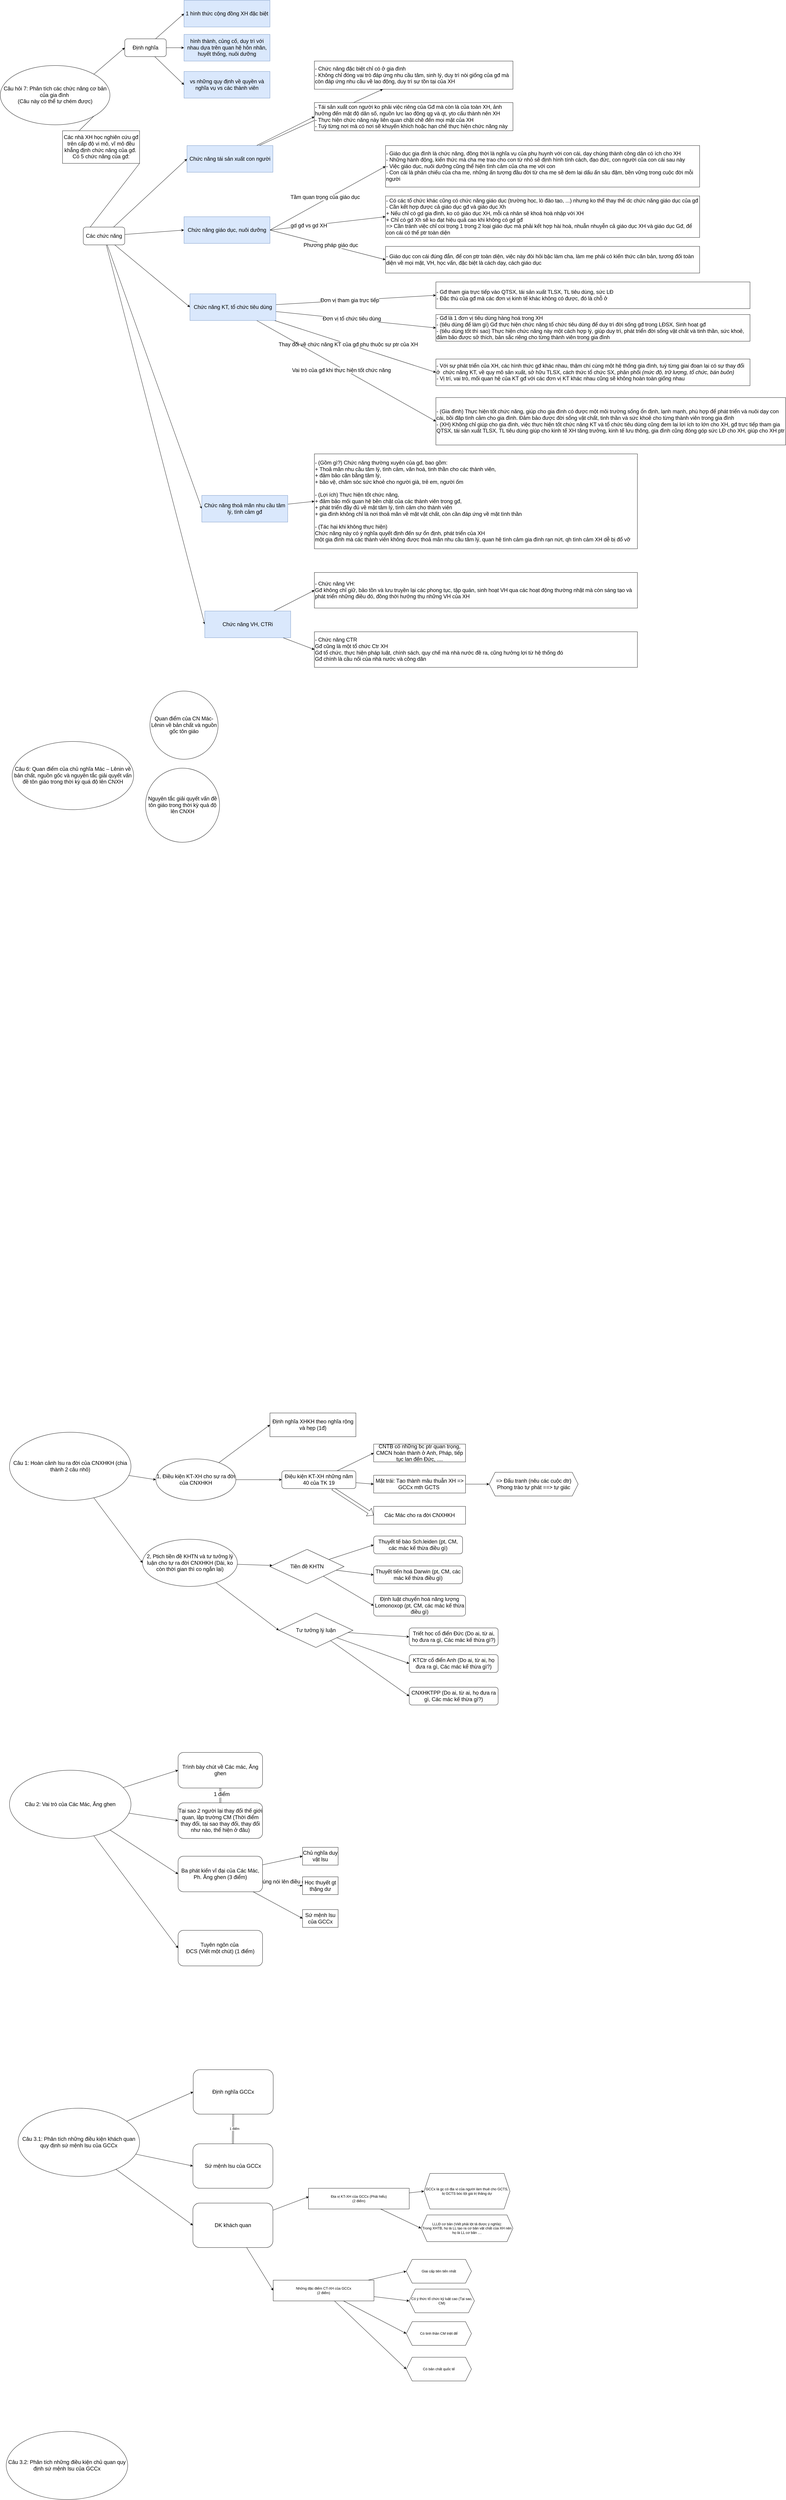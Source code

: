 <mxfile version="26.0.2">
  <diagram name="Trang-1" id="LgbN63p3P70RVY04O_IV">
    <mxGraphModel dx="1295" dy="694" grid="1" gridSize="10" guides="1" tooltips="1" connect="1" arrows="1" fold="1" page="1" pageScale="1" pageWidth="827" pageHeight="1169" math="0" shadow="0">
      <root>
        <mxCell id="0" />
        <mxCell id="1" parent="0" />
        <mxCell id="TTsagFuzITH8P4V_9XAO-5" style="rounded=0;orthogonalLoop=1;jettySize=auto;html=1;exitX=1;exitY=0;exitDx=0;exitDy=0;entryX=0;entryY=0.5;entryDx=0;entryDy=0;fontSize=18;" parent="1" source="TTsagFuzITH8P4V_9XAO-1" target="TTsagFuzITH8P4V_9XAO-2" edge="1">
          <mxGeometry relative="1" as="geometry" />
        </mxCell>
        <mxCell id="TTsagFuzITH8P4V_9XAO-6" style="rounded=0;orthogonalLoop=1;jettySize=auto;html=1;exitX=1;exitY=1;exitDx=0;exitDy=0;entryX=0;entryY=0.5;entryDx=0;entryDy=0;fontSize=18;" parent="1" source="TTsagFuzITH8P4V_9XAO-16" target="TTsagFuzITH8P4V_9XAO-3" edge="1">
          <mxGeometry relative="1" as="geometry" />
        </mxCell>
        <mxCell id="TTsagFuzITH8P4V_9XAO-1" value="&lt;div&gt;&lt;span&gt;Câu hỏi 7: Phân tích các chức năng cơ bản của gia đình&amp;nbsp;&lt;/span&gt;&lt;/div&gt;&lt;div&gt;&lt;span&gt;(Câu này có thể tự chém được)&lt;/span&gt;&lt;/div&gt;" style="ellipse;whiteSpace=wrap;html=1;fontSize=18;" parent="1" vertex="1">
          <mxGeometry x="20" y="290" width="370" height="200" as="geometry" />
        </mxCell>
        <mxCell id="TTsagFuzITH8P4V_9XAO-9" style="edgeStyle=none;rounded=0;orthogonalLoop=1;jettySize=auto;html=1;entryX=0;entryY=0.5;entryDx=0;entryDy=0;fontSize=18;" parent="1" source="TTsagFuzITH8P4V_9XAO-2" target="TTsagFuzITH8P4V_9XAO-4" edge="1">
          <mxGeometry relative="1" as="geometry" />
        </mxCell>
        <mxCell id="TTsagFuzITH8P4V_9XAO-10" style="edgeStyle=none;rounded=0;orthogonalLoop=1;jettySize=auto;html=1;entryX=0;entryY=0.5;entryDx=0;entryDy=0;fontSize=18;" parent="1" source="TTsagFuzITH8P4V_9XAO-2" target="TTsagFuzITH8P4V_9XAO-7" edge="1">
          <mxGeometry relative="1" as="geometry" />
        </mxCell>
        <mxCell id="TTsagFuzITH8P4V_9XAO-11" style="edgeStyle=none;rounded=0;orthogonalLoop=1;jettySize=auto;html=1;entryX=0;entryY=0.5;entryDx=0;entryDy=0;fontSize=18;" parent="1" source="TTsagFuzITH8P4V_9XAO-2" target="TTsagFuzITH8P4V_9XAO-8" edge="1">
          <mxGeometry relative="1" as="geometry" />
        </mxCell>
        <mxCell id="TTsagFuzITH8P4V_9XAO-2" value="&lt;font&gt;Định nghĩa&lt;/font&gt;" style="rounded=1;whiteSpace=wrap;html=1;fontSize=18;" parent="1" vertex="1">
          <mxGeometry x="440" y="200" width="140" height="60" as="geometry" />
        </mxCell>
        <mxCell id="TTsagFuzITH8P4V_9XAO-24" style="edgeStyle=none;rounded=0;orthogonalLoop=1;jettySize=auto;html=1;entryX=0;entryY=0.5;entryDx=0;entryDy=0;fontSize=18;" parent="1" source="TTsagFuzITH8P4V_9XAO-3" target="TTsagFuzITH8P4V_9XAO-18" edge="1">
          <mxGeometry relative="1" as="geometry" />
        </mxCell>
        <mxCell id="TTsagFuzITH8P4V_9XAO-25" style="edgeStyle=none;rounded=0;orthogonalLoop=1;jettySize=auto;html=1;entryX=0;entryY=0.5;entryDx=0;entryDy=0;fontSize=18;" parent="1" source="TTsagFuzITH8P4V_9XAO-3" target="TTsagFuzITH8P4V_9XAO-19" edge="1">
          <mxGeometry relative="1" as="geometry" />
        </mxCell>
        <mxCell id="TTsagFuzITH8P4V_9XAO-26" style="edgeStyle=none;rounded=0;orthogonalLoop=1;jettySize=auto;html=1;entryX=0;entryY=0.5;entryDx=0;entryDy=0;fontSize=18;" parent="1" source="TTsagFuzITH8P4V_9XAO-3" target="TTsagFuzITH8P4V_9XAO-21" edge="1">
          <mxGeometry relative="1" as="geometry" />
        </mxCell>
        <mxCell id="TTsagFuzITH8P4V_9XAO-27" style="edgeStyle=none;rounded=0;orthogonalLoop=1;jettySize=auto;html=1;entryX=0;entryY=0.5;entryDx=0;entryDy=0;fontSize=18;" parent="1" source="TTsagFuzITH8P4V_9XAO-3" target="TTsagFuzITH8P4V_9XAO-22" edge="1">
          <mxGeometry relative="1" as="geometry" />
        </mxCell>
        <mxCell id="TTsagFuzITH8P4V_9XAO-28" style="edgeStyle=none;rounded=0;orthogonalLoop=1;jettySize=auto;html=1;entryX=0;entryY=0.5;entryDx=0;entryDy=0;fontSize=18;" parent="1" source="TTsagFuzITH8P4V_9XAO-3" target="TTsagFuzITH8P4V_9XAO-20" edge="1">
          <mxGeometry relative="1" as="geometry" />
        </mxCell>
        <mxCell id="TTsagFuzITH8P4V_9XAO-3" value="&lt;font&gt;Các chức năng&lt;/font&gt;" style="rounded=1;whiteSpace=wrap;html=1;fontSize=18;" parent="1" vertex="1">
          <mxGeometry x="300" y="835" width="140" height="60" as="geometry" />
        </mxCell>
        <mxCell id="TTsagFuzITH8P4V_9XAO-4" value="&lt;font&gt;1 hình thức cộng đồng XH đặc biệt&lt;/font&gt;" style="text;html=1;align=center;verticalAlign=middle;whiteSpace=wrap;rounded=0;fillColor=#dae8fc;strokeColor=#6c8ebf;fontSize=18;" parent="1" vertex="1">
          <mxGeometry x="640" y="70" width="290" height="90" as="geometry" />
        </mxCell>
        <mxCell id="TTsagFuzITH8P4V_9XAO-7" value="&lt;font&gt;hình thành, củng cố, duy trì với nhau dựa trên quan hệ hôn nhân, huyết thống, nuôi dưỡng&lt;/font&gt;" style="text;html=1;align=center;verticalAlign=middle;whiteSpace=wrap;rounded=0;fillColor=#dae8fc;strokeColor=#6c8ebf;fontSize=18;" parent="1" vertex="1">
          <mxGeometry x="640" y="185" width="290" height="90" as="geometry" />
        </mxCell>
        <mxCell id="TTsagFuzITH8P4V_9XAO-8" value="vs những quy định về quyền và nghĩa vụ vs các thành viên" style="text;html=1;align=center;verticalAlign=middle;whiteSpace=wrap;rounded=0;fillColor=#dae8fc;strokeColor=#6c8ebf;fontSize=18;" parent="1" vertex="1">
          <mxGeometry x="640" y="310" width="290" height="90" as="geometry" />
        </mxCell>
        <mxCell id="TTsagFuzITH8P4V_9XAO-17" value="" style="rounded=0;orthogonalLoop=1;jettySize=auto;html=1;exitX=1;exitY=1;exitDx=0;exitDy=0;entryX=0;entryY=0.5;entryDx=0;entryDy=0;fontSize=18;" parent="1" source="TTsagFuzITH8P4V_9XAO-1" target="TTsagFuzITH8P4V_9XAO-16" edge="1">
          <mxGeometry relative="1" as="geometry">
            <mxPoint x="336" y="461" as="sourcePoint" />
            <mxPoint x="440" y="690" as="targetPoint" />
          </mxGeometry>
        </mxCell>
        <mxCell id="TTsagFuzITH8P4V_9XAO-16" value="&lt;font&gt;Các nhà XH học nghiên cứu gđ trên cấp độ vi mô, vĩ mô đều khẳng định chức năng của gđ.&amp;nbsp; Có 5 chức năng của gđ:&lt;/font&gt;" style="rounded=0;align=center;verticalAlign=middle;whiteSpace=wrap;html=1;fontSize=18;" parent="1" vertex="1">
          <mxGeometry x="230" y="510" width="260" height="110" as="geometry" />
        </mxCell>
        <mxCell id="TTsagFuzITH8P4V_9XAO-36" value="" style="edgeStyle=none;rounded=0;orthogonalLoop=1;jettySize=auto;html=1;fontSize=18;" parent="1" source="TTsagFuzITH8P4V_9XAO-18" target="TTsagFuzITH8P4V_9XAO-35" edge="1">
          <mxGeometry relative="1" as="geometry" />
        </mxCell>
        <mxCell id="TTsagFuzITH8P4V_9XAO-40" style="edgeStyle=none;rounded=0;orthogonalLoop=1;jettySize=auto;html=1;entryX=0;entryY=0.5;entryDx=0;entryDy=0;fontSize=18;" parent="1" source="TTsagFuzITH8P4V_9XAO-18" target="TTsagFuzITH8P4V_9XAO-39" edge="1">
          <mxGeometry relative="1" as="geometry" />
        </mxCell>
        <mxCell id="TTsagFuzITH8P4V_9XAO-18" value="Chức năng tái sản xuất con người" style="text;html=1;align=center;verticalAlign=middle;whiteSpace=wrap;rounded=0;fillColor=#dae8fc;strokeColor=#6c8ebf;fontSize=18;" parent="1" vertex="1">
          <mxGeometry x="650" y="560" width="290" height="90" as="geometry" />
        </mxCell>
        <mxCell id="TTsagFuzITH8P4V_9XAO-43" style="edgeStyle=none;rounded=0;orthogonalLoop=1;jettySize=auto;html=1;exitX=1;exitY=0.5;exitDx=0;exitDy=0;entryX=0;entryY=0.5;entryDx=0;entryDy=0;fontSize=18;" parent="1" source="TTsagFuzITH8P4V_9XAO-19" target="TTsagFuzITH8P4V_9XAO-41" edge="1">
          <mxGeometry relative="1" as="geometry" />
        </mxCell>
        <mxCell id="TTsagFuzITH8P4V_9XAO-44" value="Tầm quan trọng của giáo dục" style="edgeLabel;html=1;align=center;verticalAlign=middle;resizable=0;points=[];fontSize=18;" parent="TTsagFuzITH8P4V_9XAO-43" vertex="1" connectable="0">
          <mxGeometry x="-0.029" y="8" relative="1" as="geometry">
            <mxPoint as="offset" />
          </mxGeometry>
        </mxCell>
        <mxCell id="TTsagFuzITH8P4V_9XAO-45" style="edgeStyle=none;rounded=0;orthogonalLoop=1;jettySize=auto;html=1;entryX=0;entryY=0.5;entryDx=0;entryDy=0;fontSize=18;exitX=1;exitY=0.5;exitDx=0;exitDy=0;" parent="1" source="TTsagFuzITH8P4V_9XAO-19" target="TTsagFuzITH8P4V_9XAO-42" edge="1">
          <mxGeometry relative="1" as="geometry" />
        </mxCell>
        <mxCell id="TTsagFuzITH8P4V_9XAO-46" value="gd gđ vs gd XH" style="edgeLabel;html=1;align=center;verticalAlign=middle;resizable=0;points=[];fontSize=18;" parent="TTsagFuzITH8P4V_9XAO-45" vertex="1" connectable="0">
          <mxGeometry x="-0.333" relative="1" as="geometry">
            <mxPoint x="1" as="offset" />
          </mxGeometry>
        </mxCell>
        <mxCell id="TTsagFuzITH8P4V_9XAO-48" style="edgeStyle=none;rounded=0;orthogonalLoop=1;jettySize=auto;html=1;entryX=0;entryY=0.5;entryDx=0;entryDy=0;exitX=1;exitY=0.5;exitDx=0;exitDy=0;fontSize=18;" parent="1" source="TTsagFuzITH8P4V_9XAO-19" target="TTsagFuzITH8P4V_9XAO-47" edge="1">
          <mxGeometry relative="1" as="geometry" />
        </mxCell>
        <mxCell id="TTsagFuzITH8P4V_9XAO-49" value="&lt;font&gt;Phương pháp giáo dục&lt;/font&gt;" style="edgeLabel;html=1;align=center;verticalAlign=middle;resizable=0;points=[];fontSize=18;" parent="TTsagFuzITH8P4V_9XAO-48" vertex="1" connectable="0">
          <mxGeometry x="0.049" y="2" relative="1" as="geometry">
            <mxPoint as="offset" />
          </mxGeometry>
        </mxCell>
        <mxCell id="TTsagFuzITH8P4V_9XAO-19" value="Chức năng giáo dục, nuôi dưỡng" style="text;html=1;align=center;verticalAlign=middle;whiteSpace=wrap;rounded=0;fillColor=#dae8fc;strokeColor=#6c8ebf;fontSize=18;" parent="1" vertex="1">
          <mxGeometry x="640" y="800" width="290" height="90" as="geometry" />
        </mxCell>
        <mxCell id="PiGG_oShRd3_gKlLi4_5-19" style="edgeStyle=none;rounded=0;orthogonalLoop=1;jettySize=auto;html=1;entryX=0;entryY=0.5;entryDx=0;entryDy=0;fontSize=18;" parent="1" source="TTsagFuzITH8P4V_9XAO-20" target="PiGG_oShRd3_gKlLi4_5-17" edge="1">
          <mxGeometry relative="1" as="geometry" />
        </mxCell>
        <mxCell id="PiGG_oShRd3_gKlLi4_5-20" style="edgeStyle=none;rounded=0;orthogonalLoop=1;jettySize=auto;html=1;entryX=0;entryY=0.5;entryDx=0;entryDy=0;fontSize=18;" parent="1" source="TTsagFuzITH8P4V_9XAO-20" target="PiGG_oShRd3_gKlLi4_5-18" edge="1">
          <mxGeometry relative="1" as="geometry" />
        </mxCell>
        <mxCell id="TTsagFuzITH8P4V_9XAO-20" value="Chức năng VH, CTRi" style="text;html=1;align=center;verticalAlign=middle;whiteSpace=wrap;rounded=0;fillColor=#dae8fc;strokeColor=#6c8ebf;fontSize=18;" parent="1" vertex="1">
          <mxGeometry x="710" y="2130" width="290" height="90" as="geometry" />
        </mxCell>
        <mxCell id="PiGG_oShRd3_gKlLi4_5-4" style="edgeStyle=none;rounded=0;orthogonalLoop=1;jettySize=auto;html=1;entryX=0;entryY=0.5;entryDx=0;entryDy=0;fontSize=18;" parent="1" source="TTsagFuzITH8P4V_9XAO-21" target="PiGG_oShRd3_gKlLi4_5-1" edge="1">
          <mxGeometry relative="1" as="geometry" />
        </mxCell>
        <mxCell id="PiGG_oShRd3_gKlLi4_5-5" value="Đơn vị tham gia trực tiếp" style="edgeLabel;html=1;align=center;verticalAlign=middle;resizable=0;points=[];fontSize=18;" parent="PiGG_oShRd3_gKlLi4_5-4" vertex="1" connectable="0">
          <mxGeometry x="-0.079" relative="1" as="geometry">
            <mxPoint as="offset" />
          </mxGeometry>
        </mxCell>
        <mxCell id="PiGG_oShRd3_gKlLi4_5-6" style="edgeStyle=none;rounded=0;orthogonalLoop=1;jettySize=auto;html=1;entryX=0;entryY=0.5;entryDx=0;entryDy=0;fontSize=18;" parent="1" source="TTsagFuzITH8P4V_9XAO-21" target="PiGG_oShRd3_gKlLi4_5-2" edge="1">
          <mxGeometry relative="1" as="geometry" />
        </mxCell>
        <mxCell id="PiGG_oShRd3_gKlLi4_5-7" value="Đơn vị tổ chức tiêu dùng" style="edgeLabel;html=1;align=center;verticalAlign=middle;resizable=0;points=[];fontSize=18;" parent="PiGG_oShRd3_gKlLi4_5-6" vertex="1" connectable="0">
          <mxGeometry x="-0.049" y="2" relative="1" as="geometry">
            <mxPoint x="-1" as="offset" />
          </mxGeometry>
        </mxCell>
        <mxCell id="PiGG_oShRd3_gKlLi4_5-9" style="edgeStyle=none;rounded=0;orthogonalLoop=1;jettySize=auto;html=1;entryX=0;entryY=0.5;entryDx=0;entryDy=0;fontSize=18;" parent="1" source="TTsagFuzITH8P4V_9XAO-21" target="PiGG_oShRd3_gKlLi4_5-8" edge="1">
          <mxGeometry relative="1" as="geometry" />
        </mxCell>
        <mxCell id="PiGG_oShRd3_gKlLi4_5-10" value="Thay đổi về chức năng KT của gđ phụ thuộc sự ptr của XH" style="edgeLabel;html=1;align=center;verticalAlign=middle;resizable=0;points=[];fontSize=18;" parent="PiGG_oShRd3_gKlLi4_5-9" vertex="1" connectable="0">
          <mxGeometry x="-0.087" y="-1" relative="1" as="geometry">
            <mxPoint as="offset" />
          </mxGeometry>
        </mxCell>
        <mxCell id="PiGG_oShRd3_gKlLi4_5-12" style="edgeStyle=none;rounded=0;orthogonalLoop=1;jettySize=auto;html=1;entryX=0;entryY=0.5;entryDx=0;entryDy=0;fontSize=18;" parent="1" source="TTsagFuzITH8P4V_9XAO-21" target="PiGG_oShRd3_gKlLi4_5-11" edge="1">
          <mxGeometry relative="1" as="geometry" />
        </mxCell>
        <mxCell id="PiGG_oShRd3_gKlLi4_5-13" value="Vai trò của gđ khi thực hiện tốt chức năng" style="edgeLabel;html=1;align=center;verticalAlign=middle;resizable=0;points=[];fontSize=18;" parent="PiGG_oShRd3_gKlLi4_5-12" vertex="1" connectable="0">
          <mxGeometry x="-0.049" y="-7" relative="1" as="geometry">
            <mxPoint x="1" as="offset" />
          </mxGeometry>
        </mxCell>
        <mxCell id="TTsagFuzITH8P4V_9XAO-21" value="Chức năng KT, tổ chức tiêu dùng" style="text;html=1;align=center;verticalAlign=middle;whiteSpace=wrap;rounded=0;fillColor=#dae8fc;strokeColor=#6c8ebf;fontSize=18;" parent="1" vertex="1">
          <mxGeometry x="660" y="1060" width="290" height="90" as="geometry" />
        </mxCell>
        <mxCell id="PiGG_oShRd3_gKlLi4_5-15" style="edgeStyle=none;rounded=0;orthogonalLoop=1;jettySize=auto;html=1;entryX=0;entryY=0.5;entryDx=0;entryDy=0;fontSize=18;" parent="1" source="TTsagFuzITH8P4V_9XAO-22" target="PiGG_oShRd3_gKlLi4_5-14" edge="1">
          <mxGeometry relative="1" as="geometry" />
        </mxCell>
        <mxCell id="TTsagFuzITH8P4V_9XAO-22" value="Chức năng thoả mãn nhu cầu tâm lý, tình cảm gđ" style="text;html=1;align=center;verticalAlign=middle;whiteSpace=wrap;rounded=0;fillColor=#dae8fc;strokeColor=#6c8ebf;fontSize=18;" parent="1" vertex="1">
          <mxGeometry x="700" y="1740" width="290" height="90" as="geometry" />
        </mxCell>
        <mxCell id="TTsagFuzITH8P4V_9XAO-35" value="- Chức năng đặc biệt chỉ có ở gia đình&lt;div&gt;- Không chỉ đóng vai trò đáp ứng nhu cầu tâm, sinh lý, duy trì nòi giống của gđ mà còn đáp ứng nhu cầu về lao động, duy trì sự tồn tại của XH&lt;/div&gt;" style="whiteSpace=wrap;html=1;fontSize=18;rounded=0;align=left;" parent="1" vertex="1">
          <mxGeometry x="1080" y="275" width="670" height="95" as="geometry" />
        </mxCell>
        <mxCell id="TTsagFuzITH8P4V_9XAO-39" value="- Tái sản xuất con người ko phải việc riêng của Gđ mà còn là của toàn XH, ảnh hưởng đến mật độ dân số, nguồn lực lao động qg và qt, yto cấu thành nên XH&lt;div&gt;- Thực hiện chức năng này liên quan chặt chẽ đến mọi mặt của XH&lt;/div&gt;&lt;div&gt;- Tuỳ từng nơi mà có nơi sẽ khuyến khích hoặc hạn chế thực hiện chức năng này&lt;/div&gt;" style="whiteSpace=wrap;html=1;fontSize=18;rounded=0;align=left;" parent="1" vertex="1">
          <mxGeometry x="1080" y="415" width="670" height="95" as="geometry" />
        </mxCell>
        <mxCell id="TTsagFuzITH8P4V_9XAO-41" value="- Giáo dục gia đình là chức năng, đồng thời là nghĩa vụ của phụ huynh với con cái, dạy chúng thành công dân có ích cho XH&lt;div&gt;- Những hành động, kiến thức mà cha mẹ trao cho con từ nhỏ sẽ định hình tính cách, đạo đức, con người của con cái sau này&lt;/div&gt;&lt;div&gt;- Việc giáo dục, nuôi dưỡng cũng thể hiện tình cảm của cha mẹ với con&amp;nbsp;&lt;/div&gt;&lt;div&gt;- Con cái là phản chiếu của cha mẹ, những ấn tượng đầu đời từ cha mẹ sẽ đem lại dấu ấn sâu đậm, bền vững trong cuộc đời mỗi người&lt;/div&gt;" style="whiteSpace=wrap;html=1;fontSize=18;rounded=0;align=left;" parent="1" vertex="1">
          <mxGeometry x="1320" y="560" width="1060" height="140" as="geometry" />
        </mxCell>
        <mxCell id="TTsagFuzITH8P4V_9XAO-42" value="- Có các tổ chức khác cũng có chức năng giáo dục (trường học, lò đào tạo, ...) nhưng ko thể thay thế dc chức năng giáo dục của gđ&lt;div&gt;- Cần kết hợp được cả giáo dục gđ và giáo dục Xh&lt;/div&gt;&lt;div&gt;+ Nếu chỉ có gd gia đình, ko có giáo dục XH, mỗi cá nhân sẽ khoá hoà nhập với XH&lt;/div&gt;&lt;div&gt;+ Chỉ có gd Xh sẽ ko đạt hiệu quả cao khi không có gd gđ&amp;nbsp;&lt;/div&gt;&lt;div&gt;=&amp;gt; Cần tránh việc chỉ coi trọng 1 trong 2 loại giáo dục mà phải kết hợp hài hoà, nhuẫn nhuyễn cả giáo dục XH và giáo dục Gđ, để con cái có thể ptr toàn diện&lt;/div&gt;" style="whiteSpace=wrap;html=1;fontSize=18;rounded=0;align=left;" parent="1" vertex="1">
          <mxGeometry x="1320" y="730" width="1060" height="140" as="geometry" />
        </mxCell>
        <mxCell id="TTsagFuzITH8P4V_9XAO-47" value="- Giáo dục con cái đúng đắn, để con ptr toàn diện, việc này đòi hỏi bậc làm cha, làm mẹ phải có kiến thức căn bản, tương đối toàn diện về mọi mặt, VH, học vấn, đặc biệt là cách dạy, cách giáo dục" style="whiteSpace=wrap;html=1;fontSize=18;rounded=0;align=left;" parent="1" vertex="1">
          <mxGeometry x="1320" y="900" width="1060" height="90" as="geometry" />
        </mxCell>
        <mxCell id="PiGG_oShRd3_gKlLi4_5-1" value="- Gđ tham gia trực tiếp vào QTSX, tái sản xuất TLSX, TL tiêu dùng, sức LĐ&lt;div&gt;- Đặc thù của gđ mà các đơn vị kinh tế khác không có được, đó là chỗ ở&lt;/div&gt;" style="whiteSpace=wrap;html=1;fontSize=18;rounded=0;align=left;" parent="1" vertex="1">
          <mxGeometry x="1490" y="1020" width="1060" height="90" as="geometry" />
        </mxCell>
        <mxCell id="PiGG_oShRd3_gKlLi4_5-2" value="- Gđ là 1 đơn vị tiêu dùng hàng hoá trong XH&lt;div&gt;- (tiêu dùng để làm gì) Gđ thực hiện chức năng tổ chức tiêu dùng để duy trì đời sống gđ trong LĐSX, Sinh hoạt gđ&lt;/div&gt;&lt;div&gt;- (tiêu dùng tốt thì sao) Thực hiện chức năng này một cách hợp lý, giúp duy trì, phát triển đời sống vật chất và tinh thần, sức khoẻ, đảm bảo được sở thích, bản sắc riêng cho từng thành viên trong gia đình&lt;/div&gt;" style="whiteSpace=wrap;html=1;fontSize=18;rounded=0;align=left;" parent="1" vertex="1">
          <mxGeometry x="1490" y="1130" width="1060" height="90" as="geometry" />
        </mxCell>
        <mxCell id="PiGG_oShRd3_gKlLi4_5-8" value="- Với sự phát triển của XH, các hình thức gđ khác nhau, thậm chí cùng một hệ thống gia đình, tuỳ từng giai đoạn lại có sự thay đổi ở&amp;nbsp; chức năng KT, về quy mô sản xuất, sở hữu TLSX, cách thức tổ chức SX, phân phối &lt;i&gt;(mức độ, trữ lượng, tổ chức, bán buôn)&lt;/i&gt;&lt;div&gt;&lt;i&gt;-&lt;/i&gt;&amp;nbsp;Vị trí, vai trò, mối quan hệ của KT gđ với các đơn vị KT khác nhau cũng sẽ không hoàn toàn giống nhau&lt;/div&gt;" style="whiteSpace=wrap;html=1;fontSize=18;rounded=0;align=left;" parent="1" vertex="1">
          <mxGeometry x="1490" y="1280" width="1060" height="90" as="geometry" />
        </mxCell>
        <mxCell id="PiGG_oShRd3_gKlLi4_5-11" value="- (Gia đình) Thực hiện tốt chức năng, giúp cho gia đình có được một môi trường sống ổn định, lạnh mạnh, phù hợp để phát triển và nuôi dạy con cái, bồi đăp tình cảm cho gia đình. Đảm bảo được đời sống vật chất, tinh thần và sức khoẻ cho từng thành viên trong gia đình&lt;div&gt;- (XH) Không chỉ giúp cho gia đình, việc thực hiện tốt chức năng KT và tổ chức tiêu dùng cũng đem lại lợi ích to lớn cho XH, gđ trực tiếp tham gia QTSX, tái sản xuất TLSX, TL tiêu dùng giúp cho kinh tế XH tăng trưởng, kinh tế lưu thông, gia đình cũng đóng góp sức LĐ cho XH, giúp cho XH ptr&lt;/div&gt;" style="whiteSpace=wrap;html=1;fontSize=18;rounded=0;align=left;" parent="1" vertex="1">
          <mxGeometry x="1490" y="1410" width="1180" height="160" as="geometry" />
        </mxCell>
        <mxCell id="PiGG_oShRd3_gKlLi4_5-14" value="- (Gồm gì?) Chức năng thường xuyên của gđ, bao gồm:&amp;nbsp;&lt;div&gt;+ Thoả mãn nhu cầu tâm lý, tình cảm, văn hoá, tinh thần cho các thành viên,&lt;/div&gt;&lt;div&gt;+ đảm bảo cân bằng tâm lý,&lt;/div&gt;&lt;div&gt;+ bảo vệ, chăm sóc sức khoẻ cho người già, trẻ em, người ốm&lt;/div&gt;&lt;div&gt;&lt;br&gt;&lt;/div&gt;&lt;div&gt;- (Lợi ích) Thực hiện tốt chức năng,&amp;nbsp;&lt;/div&gt;&lt;div&gt;+ đảm bảo mối quan hệ bền chặt của các thành viên trong gđ,&lt;/div&gt;&lt;div&gt;+ phát triển đầy đủ về mặt tâm lý, tình cảm cho thành viên&lt;/div&gt;&lt;div&gt;+ gia đình không chỉ là nơi thoả mãn về mặt vật chất, còn cần đáp ứng về mặt tình thần&lt;/div&gt;&lt;div&gt;&lt;br&gt;&lt;/div&gt;&lt;div&gt;&lt;span style=&quot;background-color: transparent; color: light-dark(rgb(0, 0, 0), rgb(255, 255, 255));&quot;&gt;- (Tác hại khi không thực hiện)&amp;nbsp;&lt;/span&gt;&lt;/div&gt;&lt;div&gt;Chức năng này có ý nghĩa quyết định đến sự ổn định, phát triển của XH&lt;/div&gt;&lt;div&gt;một gia đình mà các thành viên không được thoả mãn nhu cầu tâm lý, quan hệ tình cảm gia đình rạn nứt, qh tình cảm XH dễ bị đổ vỡ&lt;/div&gt;" style="whiteSpace=wrap;html=1;fontSize=18;rounded=0;align=left;" parent="1" vertex="1">
          <mxGeometry x="1080" y="1600" width="1090" height="320" as="geometry" />
        </mxCell>
        <mxCell id="PiGG_oShRd3_gKlLi4_5-16" style="edgeStyle=none;rounded=0;orthogonalLoop=1;jettySize=auto;html=1;exitX=1;exitY=0.5;exitDx=0;exitDy=0;fontSize=18;" parent="1" source="PiGG_oShRd3_gKlLi4_5-14" target="PiGG_oShRd3_gKlLi4_5-14" edge="1">
          <mxGeometry relative="1" as="geometry" />
        </mxCell>
        <mxCell id="PiGG_oShRd3_gKlLi4_5-17" value="- Chức năng VH:&lt;div&gt;Gđ không chỉ giữ, bảo tồn và lưu truyền lại các phong tục, tập quán, sinh hoạt VH qua các hoạt động thường nhật mà còn sáng tạo và phát triển những điều đó, đồng thời hưởng thụ những VH của XH&lt;/div&gt;" style="whiteSpace=wrap;html=1;fontSize=18;rounded=0;align=left;" parent="1" vertex="1">
          <mxGeometry x="1080" y="2000" width="1090" height="120" as="geometry" />
        </mxCell>
        <mxCell id="PiGG_oShRd3_gKlLi4_5-18" value="- Chức năng CTR&lt;div&gt;Gđ cũng là một tổ chức Ctr XH&lt;br&gt;&lt;div&gt;Gđ tổ chức, thực hiện pháp luật, chính sách, quy chế mà nhà nước đề ra, cũng hưởng lợi từ hệ thống đó&lt;/div&gt;&lt;/div&gt;&lt;div&gt;Gđ chính là cầu nối của nhà nước và công dân&lt;/div&gt;" style="whiteSpace=wrap;html=1;fontSize=18;rounded=0;align=left;" parent="1" vertex="1">
          <mxGeometry x="1080" y="2200" width="1090" height="120" as="geometry" />
        </mxCell>
        <mxCell id="tdltFZh3Xh9CXgMiuRDY-1" value="&lt;span class=&quot;fontstyle0&quot;&gt;Câu 6: Quan điểm của chủ nghĩa Mác – Lênin về bản chất, nguồn gốc và nguyên tắc giải quyết vấn đề tôn giáo trong thời kỳ quá độ lên CNXH&lt;/span&gt;" style="ellipse;whiteSpace=wrap;html=1;fontSize=18;" vertex="1" parent="1">
          <mxGeometry x="60" y="2570" width="410" height="230" as="geometry" />
        </mxCell>
        <mxCell id="tdltFZh3Xh9CXgMiuRDY-2" value="Quan điểm của CN Mác-Lênin về bản chất và nguồn gốc tôn giáo" style="ellipse;whiteSpace=wrap;html=1;aspect=fixed;fontSize=18;" vertex="1" parent="1">
          <mxGeometry x="525" y="2400" width="230" height="230" as="geometry" />
        </mxCell>
        <mxCell id="tdltFZh3Xh9CXgMiuRDY-3" value="&lt;span class=&quot;fontstyle0&quot;&gt;Nguyên tắc giải quyết vấn đề tôn giáo trong thời kỳ quá độ lên CNXH&lt;/span&gt;" style="ellipse;whiteSpace=wrap;html=1;aspect=fixed;fontSize=18;" vertex="1" parent="1">
          <mxGeometry x="510" y="2660" width="250" height="250" as="geometry" />
        </mxCell>
        <mxCell id="tdltFZh3Xh9CXgMiuRDY-21" style="edgeStyle=none;rounded=0;orthogonalLoop=1;jettySize=auto;html=1;entryX=0;entryY=0.5;entryDx=0;entryDy=0;fontSize=18;" edge="1" parent="1" source="tdltFZh3Xh9CXgMiuRDY-4" target="tdltFZh3Xh9CXgMiuRDY-20">
          <mxGeometry relative="1" as="geometry" />
        </mxCell>
        <mxCell id="tdltFZh3Xh9CXgMiuRDY-22" style="edgeStyle=none;rounded=0;orthogonalLoop=1;jettySize=auto;html=1;entryX=0;entryY=0.5;entryDx=0;entryDy=0;fontSize=18;" edge="1" parent="1" source="tdltFZh3Xh9CXgMiuRDY-4" target="tdltFZh3Xh9CXgMiuRDY-5">
          <mxGeometry relative="1" as="geometry" />
        </mxCell>
        <mxCell id="tdltFZh3Xh9CXgMiuRDY-4" value="&lt;span class=&quot;fontstyle0&quot;&gt;Câu 1: Hoàn cảnh lsu ra đời của CNXHKH (chia thành 2 câu nhỏ)&lt;/span&gt;" style="ellipse;whiteSpace=wrap;html=1;fontSize=18;" vertex="1" parent="1">
          <mxGeometry x="51" y="4900" width="410" height="230" as="geometry" />
        </mxCell>
        <mxCell id="tdltFZh3Xh9CXgMiuRDY-11" style="edgeStyle=none;rounded=0;orthogonalLoop=1;jettySize=auto;html=1;entryX=0;entryY=0.5;entryDx=0;entryDy=0;fontSize=18;" edge="1" parent="1" source="tdltFZh3Xh9CXgMiuRDY-5" target="tdltFZh3Xh9CXgMiuRDY-10">
          <mxGeometry relative="1" as="geometry" />
        </mxCell>
        <mxCell id="tdltFZh3Xh9CXgMiuRDY-29" style="edgeStyle=none;rounded=0;orthogonalLoop=1;jettySize=auto;html=1;entryX=0;entryY=0.5;entryDx=0;entryDy=0;fontSize=18;" edge="1" parent="1" source="tdltFZh3Xh9CXgMiuRDY-5" target="tdltFZh3Xh9CXgMiuRDY-6">
          <mxGeometry relative="1" as="geometry" />
        </mxCell>
        <mxCell id="tdltFZh3Xh9CXgMiuRDY-5" value="&lt;span&gt;1, Điều kiện KT-XH cho sự ra đời của CNXHKH&lt;/span&gt;" style="ellipse;whiteSpace=wrap;html=1;fontSize=18;" vertex="1" parent="1">
          <mxGeometry x="545" y="4990" width="270" height="140" as="geometry" />
        </mxCell>
        <mxCell id="tdltFZh3Xh9CXgMiuRDY-6" value="Định nghĩa XHKH theo nghĩa rộng và hẹp (1đ)" style="rounded=0;whiteSpace=wrap;html=1;fontSize=18;" vertex="1" parent="1">
          <mxGeometry x="930" y="4835" width="290" height="80" as="geometry" />
        </mxCell>
        <mxCell id="tdltFZh3Xh9CXgMiuRDY-14" style="edgeStyle=none;rounded=0;orthogonalLoop=1;jettySize=auto;html=1;entryX=0;entryY=0.5;entryDx=0;entryDy=0;fontSize=18;" edge="1" parent="1" source="tdltFZh3Xh9CXgMiuRDY-10" target="tdltFZh3Xh9CXgMiuRDY-12">
          <mxGeometry relative="1" as="geometry" />
        </mxCell>
        <mxCell id="tdltFZh3Xh9CXgMiuRDY-15" style="edgeStyle=none;rounded=0;orthogonalLoop=1;jettySize=auto;html=1;entryX=0;entryY=0.5;entryDx=0;entryDy=0;fontSize=18;" edge="1" parent="1" source="tdltFZh3Xh9CXgMiuRDY-10" target="tdltFZh3Xh9CXgMiuRDY-13">
          <mxGeometry relative="1" as="geometry" />
        </mxCell>
        <mxCell id="tdltFZh3Xh9CXgMiuRDY-19" style="edgeStyle=none;rounded=0;orthogonalLoop=1;jettySize=auto;html=1;entryX=0;entryY=0.5;entryDx=0;entryDy=0;shape=flexArrow;fontSize=18;" edge="1" parent="1" source="tdltFZh3Xh9CXgMiuRDY-10" target="tdltFZh3Xh9CXgMiuRDY-17">
          <mxGeometry relative="1" as="geometry" />
        </mxCell>
        <mxCell id="tdltFZh3Xh9CXgMiuRDY-10" value="Điệu kiện KT-XH những năm 40 của TK 19" style="rounded=1;whiteSpace=wrap;html=1;fontSize=18;" vertex="1" parent="1">
          <mxGeometry x="970" y="5030" width="250" height="60" as="geometry" />
        </mxCell>
        <mxCell id="tdltFZh3Xh9CXgMiuRDY-12" value="CNTB có những bc ptr quan trọng, CMCN hoàn thành ở Anh, Pháp, tiếp tục lan đến Đức, ...." style="rounded=0;whiteSpace=wrap;html=1;fontSize=18;" vertex="1" parent="1">
          <mxGeometry x="1280" y="4940" width="310" height="60" as="geometry" />
        </mxCell>
        <mxCell id="tdltFZh3Xh9CXgMiuRDY-18" style="edgeStyle=none;rounded=0;orthogonalLoop=1;jettySize=auto;html=1;entryX=0;entryY=0.5;entryDx=0;entryDy=0;fontSize=18;" edge="1" parent="1" source="tdltFZh3Xh9CXgMiuRDY-13" target="tdltFZh3Xh9CXgMiuRDY-16">
          <mxGeometry relative="1" as="geometry" />
        </mxCell>
        <mxCell id="tdltFZh3Xh9CXgMiuRDY-13" value="Mặt trái: Tạo thành mâu thuẫn XH =&amp;gt; GCCx mth GCTS&amp;nbsp;" style="rounded=0;whiteSpace=wrap;html=1;fontSize=18;" vertex="1" parent="1">
          <mxGeometry x="1280" y="5045" width="310" height="60" as="geometry" />
        </mxCell>
        <mxCell id="tdltFZh3Xh9CXgMiuRDY-16" value="=&amp;gt; Đấu tranh (nêu các cuộc dtr)&lt;div&gt;Phong trào tự phát ==&amp;gt; tự giác&lt;/div&gt;" style="shape=hexagon;perimeter=hexagonPerimeter2;whiteSpace=wrap;html=1;fixedSize=1;fontSize=18;" vertex="1" parent="1">
          <mxGeometry x="1670" y="5035" width="300" height="80" as="geometry" />
        </mxCell>
        <mxCell id="tdltFZh3Xh9CXgMiuRDY-17" value="Các Mác cho ra đời CNXHKH" style="rounded=0;whiteSpace=wrap;html=1;fontSize=18;" vertex="1" parent="1">
          <mxGeometry x="1280" y="5150" width="310" height="60" as="geometry" />
        </mxCell>
        <mxCell id="tdltFZh3Xh9CXgMiuRDY-34" value="" style="edgeStyle=none;rounded=0;orthogonalLoop=1;jettySize=auto;html=1;fontSize=18;" edge="1" parent="1" source="tdltFZh3Xh9CXgMiuRDY-20" target="tdltFZh3Xh9CXgMiuRDY-33">
          <mxGeometry relative="1" as="geometry" />
        </mxCell>
        <mxCell id="tdltFZh3Xh9CXgMiuRDY-39" style="edgeStyle=none;rounded=0;orthogonalLoop=1;jettySize=auto;html=1;entryX=0;entryY=0.5;entryDx=0;entryDy=0;fontSize=18;" edge="1" parent="1" source="tdltFZh3Xh9CXgMiuRDY-20" target="tdltFZh3Xh9CXgMiuRDY-38">
          <mxGeometry relative="1" as="geometry" />
        </mxCell>
        <mxCell id="tdltFZh3Xh9CXgMiuRDY-20" value="&lt;span&gt;2, Ptich tiền đề KHTN và tư tưởng lý luận cho tự ra đời CNXHKH (Dài, ko còn thời gian thì co ngắn lại)&lt;/span&gt;" style="ellipse;whiteSpace=wrap;html=1;fontSize=18;" vertex="1" parent="1">
          <mxGeometry x="500" y="5261" width="320" height="159" as="geometry" />
        </mxCell>
        <mxCell id="tdltFZh3Xh9CXgMiuRDY-23" value="Thuyết tế bào Sch.leiden (pt, CM, các mác kế thừa điều gì)" style="rounded=1;whiteSpace=wrap;html=1;fontSize=18;" vertex="1" parent="1">
          <mxGeometry x="1280" y="5250" width="300" height="60" as="geometry" />
        </mxCell>
        <mxCell id="tdltFZh3Xh9CXgMiuRDY-24" value="Thuyết tiến hoá Darwin (pt, CM, các mác kế thừa điều gì)" style="rounded=1;whiteSpace=wrap;html=1;fontSize=18;" vertex="1" parent="1">
          <mxGeometry x="1280" y="5351" width="300" height="60" as="geometry" />
        </mxCell>
        <mxCell id="tdltFZh3Xh9CXgMiuRDY-25" value="Định luật chuyển hoá năng lượng Lomonoxop (pt, CM, các mác kế thừa điều gì)" style="rounded=1;whiteSpace=wrap;html=1;fontSize=18;" vertex="1" parent="1">
          <mxGeometry x="1280" y="5450" width="310" height="70" as="geometry" />
        </mxCell>
        <mxCell id="tdltFZh3Xh9CXgMiuRDY-26" value="Triết học cổ điển Đức (Do ai, từ ai, họ đưa ra gì, Các mác kế thừa gì?)" style="rounded=1;whiteSpace=wrap;html=1;fontSize=18;" vertex="1" parent="1">
          <mxGeometry x="1400" y="5560" width="300" height="60" as="geometry" />
        </mxCell>
        <mxCell id="tdltFZh3Xh9CXgMiuRDY-27" value="KTCtr cổ điển Anh&amp;nbsp;(Do ai, từ ai, họ đưa ra gì, Các mác kế thừa gì?)" style="rounded=1;whiteSpace=wrap;html=1;fontSize=18;" vertex="1" parent="1">
          <mxGeometry x="1400" y="5650" width="300" height="60" as="geometry" />
        </mxCell>
        <mxCell id="tdltFZh3Xh9CXgMiuRDY-28" value="CNXHKTPP (Do ai, từ ai, họ đưa ra gì, Các mác kế thừa gì?)" style="rounded=1;whiteSpace=wrap;html=1;fontSize=18;" vertex="1" parent="1">
          <mxGeometry x="1400" y="5760" width="300" height="60" as="geometry" />
        </mxCell>
        <mxCell id="tdltFZh3Xh9CXgMiuRDY-35" style="edgeStyle=none;rounded=0;orthogonalLoop=1;jettySize=auto;html=1;entryX=0;entryY=0.5;entryDx=0;entryDy=0;fontSize=18;" edge="1" parent="1" source="tdltFZh3Xh9CXgMiuRDY-33" target="tdltFZh3Xh9CXgMiuRDY-23">
          <mxGeometry relative="1" as="geometry" />
        </mxCell>
        <mxCell id="tdltFZh3Xh9CXgMiuRDY-36" style="edgeStyle=none;rounded=0;orthogonalLoop=1;jettySize=auto;html=1;entryX=0;entryY=0.5;entryDx=0;entryDy=0;fontSize=18;" edge="1" parent="1" source="tdltFZh3Xh9CXgMiuRDY-33" target="tdltFZh3Xh9CXgMiuRDY-24">
          <mxGeometry relative="1" as="geometry" />
        </mxCell>
        <mxCell id="tdltFZh3Xh9CXgMiuRDY-37" style="edgeStyle=none;rounded=0;orthogonalLoop=1;jettySize=auto;html=1;entryX=0;entryY=0.5;entryDx=0;entryDy=0;fontSize=18;" edge="1" parent="1" source="tdltFZh3Xh9CXgMiuRDY-33" target="tdltFZh3Xh9CXgMiuRDY-25">
          <mxGeometry relative="1" as="geometry" />
        </mxCell>
        <mxCell id="tdltFZh3Xh9CXgMiuRDY-33" value="Tiền đề KHTN" style="rhombus;whiteSpace=wrap;html=1;fontSize=18;" vertex="1" parent="1">
          <mxGeometry x="930" y="5295" width="250" height="116" as="geometry" />
        </mxCell>
        <mxCell id="tdltFZh3Xh9CXgMiuRDY-40" style="edgeStyle=none;rounded=0;orthogonalLoop=1;jettySize=auto;html=1;entryX=0;entryY=0.5;entryDx=0;entryDy=0;fontSize=18;" edge="1" parent="1" source="tdltFZh3Xh9CXgMiuRDY-38" target="tdltFZh3Xh9CXgMiuRDY-26">
          <mxGeometry relative="1" as="geometry" />
        </mxCell>
        <mxCell id="tdltFZh3Xh9CXgMiuRDY-41" style="edgeStyle=none;rounded=0;orthogonalLoop=1;jettySize=auto;html=1;entryX=0;entryY=0.5;entryDx=0;entryDy=0;fontSize=18;" edge="1" parent="1" source="tdltFZh3Xh9CXgMiuRDY-38" target="tdltFZh3Xh9CXgMiuRDY-27">
          <mxGeometry relative="1" as="geometry" />
        </mxCell>
        <mxCell id="tdltFZh3Xh9CXgMiuRDY-42" style="edgeStyle=none;rounded=0;orthogonalLoop=1;jettySize=auto;html=1;entryX=0;entryY=0.5;entryDx=0;entryDy=0;fontSize=18;" edge="1" parent="1" source="tdltFZh3Xh9CXgMiuRDY-38" target="tdltFZh3Xh9CXgMiuRDY-28">
          <mxGeometry relative="1" as="geometry" />
        </mxCell>
        <mxCell id="tdltFZh3Xh9CXgMiuRDY-38" value="Tư tưởng lý luận" style="rhombus;whiteSpace=wrap;html=1;fontSize=18;" vertex="1" parent="1">
          <mxGeometry x="960" y="5510" width="250" height="116" as="geometry" />
        </mxCell>
        <mxCell id="tdltFZh3Xh9CXgMiuRDY-47" style="edgeStyle=none;rounded=0;orthogonalLoop=1;jettySize=auto;html=1;entryX=0;entryY=0.5;entryDx=0;entryDy=0;fontSize=18;" edge="1" parent="1" source="tdltFZh3Xh9CXgMiuRDY-44" target="tdltFZh3Xh9CXgMiuRDY-45">
          <mxGeometry relative="1" as="geometry" />
        </mxCell>
        <mxCell id="tdltFZh3Xh9CXgMiuRDY-48" style="edgeStyle=none;rounded=0;orthogonalLoop=1;jettySize=auto;html=1;entryX=0;entryY=0.5;entryDx=0;entryDy=0;fontSize=18;" edge="1" parent="1" source="tdltFZh3Xh9CXgMiuRDY-44" target="tdltFZh3Xh9CXgMiuRDY-46">
          <mxGeometry relative="1" as="geometry" />
        </mxCell>
        <mxCell id="tdltFZh3Xh9CXgMiuRDY-60" style="edgeStyle=none;rounded=0;orthogonalLoop=1;jettySize=auto;html=1;entryX=0;entryY=0.5;entryDx=0;entryDy=0;fontSize=18;" edge="1" parent="1" source="tdltFZh3Xh9CXgMiuRDY-44" target="tdltFZh3Xh9CXgMiuRDY-49">
          <mxGeometry relative="1" as="geometry" />
        </mxCell>
        <mxCell id="tdltFZh3Xh9CXgMiuRDY-61" style="edgeStyle=none;rounded=0;orthogonalLoop=1;jettySize=auto;html=1;entryX=0;entryY=0.5;entryDx=0;entryDy=0;fontSize=18;" edge="1" parent="1" source="tdltFZh3Xh9CXgMiuRDY-44" target="tdltFZh3Xh9CXgMiuRDY-57">
          <mxGeometry relative="1" as="geometry" />
        </mxCell>
        <mxCell id="tdltFZh3Xh9CXgMiuRDY-44" value="&lt;span class=&quot;fontstyle0&quot;&gt;Câu 2: Vai trò của Các Mác, Ăng ghen&lt;/span&gt;" style="ellipse;whiteSpace=wrap;html=1;fontSize=18;" vertex="1" parent="1">
          <mxGeometry x="51" y="6040" width="410" height="230" as="geometry" />
        </mxCell>
        <mxCell id="tdltFZh3Xh9CXgMiuRDY-58" style="edgeStyle=none;rounded=0;orthogonalLoop=1;jettySize=auto;html=1;exitX=0.5;exitY=1;exitDx=0;exitDy=0;entryX=0.5;entryY=0;entryDx=0;entryDy=0;shape=link;fontSize=18;" edge="1" parent="1" source="tdltFZh3Xh9CXgMiuRDY-45" target="tdltFZh3Xh9CXgMiuRDY-46">
          <mxGeometry relative="1" as="geometry" />
        </mxCell>
        <mxCell id="tdltFZh3Xh9CXgMiuRDY-59" value="1 điểm" style="edgeLabel;html=1;align=center;verticalAlign=middle;resizable=0;points=[];fontSize=18;" vertex="1" connectable="0" parent="tdltFZh3Xh9CXgMiuRDY-58">
          <mxGeometry x="-0.183" y="4" relative="1" as="geometry">
            <mxPoint as="offset" />
          </mxGeometry>
        </mxCell>
        <mxCell id="tdltFZh3Xh9CXgMiuRDY-45" value="Trình bày chút về Các mác, Ăng ghen" style="rounded=1;whiteSpace=wrap;html=1;fontSize=18;" vertex="1" parent="1">
          <mxGeometry x="620" y="5980" width="285" height="120" as="geometry" />
        </mxCell>
        <mxCell id="tdltFZh3Xh9CXgMiuRDY-46" value="Tại sao 2 người lại thay đổi thế giới quan, lập trường CM (Thời điểm thay đổi, tại sao thay đổi, thay đổi như nào, thể hiện ở đâu)" style="rounded=1;whiteSpace=wrap;html=1;fontSize=18;" vertex="1" parent="1">
          <mxGeometry x="620" y="6150" width="285" height="120" as="geometry" />
        </mxCell>
        <mxCell id="tdltFZh3Xh9CXgMiuRDY-53" style="edgeStyle=none;rounded=0;orthogonalLoop=1;jettySize=auto;html=1;entryX=0;entryY=0.5;entryDx=0;entryDy=0;fontSize=18;" edge="1" parent="1" source="tdltFZh3Xh9CXgMiuRDY-49" target="tdltFZh3Xh9CXgMiuRDY-50">
          <mxGeometry relative="1" as="geometry" />
        </mxCell>
        <mxCell id="tdltFZh3Xh9CXgMiuRDY-54" style="edgeStyle=none;rounded=0;orthogonalLoop=1;jettySize=auto;html=1;entryX=0;entryY=0.5;entryDx=0;entryDy=0;fontSize=18;" edge="1" parent="1" source="tdltFZh3Xh9CXgMiuRDY-49" target="tdltFZh3Xh9CXgMiuRDY-51">
          <mxGeometry relative="1" as="geometry" />
        </mxCell>
        <mxCell id="tdltFZh3Xh9CXgMiuRDY-56" value="Chúng nói lên điều gì" style="edgeLabel;html=1;align=center;verticalAlign=middle;resizable=0;points=[];fontSize=18;" vertex="1" connectable="0" parent="tdltFZh3Xh9CXgMiuRDY-54">
          <mxGeometry x="-0.095" y="3" relative="1" as="geometry">
            <mxPoint as="offset" />
          </mxGeometry>
        </mxCell>
        <mxCell id="tdltFZh3Xh9CXgMiuRDY-55" style="edgeStyle=none;rounded=0;orthogonalLoop=1;jettySize=auto;html=1;entryX=0;entryY=0.5;entryDx=0;entryDy=0;fontSize=18;" edge="1" parent="1" source="tdltFZh3Xh9CXgMiuRDY-49" target="tdltFZh3Xh9CXgMiuRDY-52">
          <mxGeometry relative="1" as="geometry" />
        </mxCell>
        <mxCell id="tdltFZh3Xh9CXgMiuRDY-49" value="Ba phát kiến vĩ đại của Các Mác, Ph. Ăng ghen (3 điểm)" style="rounded=1;whiteSpace=wrap;html=1;fontSize=18;" vertex="1" parent="1">
          <mxGeometry x="620" y="6330" width="285" height="120" as="geometry" />
        </mxCell>
        <mxCell id="tdltFZh3Xh9CXgMiuRDY-50" value="Chủ nghĩa duy vật lsu" style="rounded=0;whiteSpace=wrap;html=1;fontSize=18;" vertex="1" parent="1">
          <mxGeometry x="1040" y="6300" width="120" height="60" as="geometry" />
        </mxCell>
        <mxCell id="tdltFZh3Xh9CXgMiuRDY-51" value="Học thuyết gt thặng dư" style="rounded=0;whiteSpace=wrap;html=1;fontSize=18;" vertex="1" parent="1">
          <mxGeometry x="1040" y="6399.5" width="120" height="60" as="geometry" />
        </mxCell>
        <mxCell id="tdltFZh3Xh9CXgMiuRDY-52" value="Sứ mệnh lsu của GCCx" style="rounded=0;whiteSpace=wrap;html=1;fontSize=18;" vertex="1" parent="1">
          <mxGeometry x="1040" y="6510" width="120" height="60" as="geometry" />
        </mxCell>
        <mxCell id="tdltFZh3Xh9CXgMiuRDY-57" value="Tuyên ngôn của&amp;nbsp;&lt;div&gt;ĐCS (Viết một chút) (1 điểm)&lt;/div&gt;" style="rounded=1;whiteSpace=wrap;html=1;fontSize=18;" vertex="1" parent="1">
          <mxGeometry x="620" y="6580" width="285" height="120" as="geometry" />
        </mxCell>
        <mxCell id="tdltFZh3Xh9CXgMiuRDY-88" style="edgeStyle=none;rounded=0;orthogonalLoop=1;jettySize=auto;html=1;entryX=0;entryY=0.5;entryDx=0;entryDy=0;" edge="1" parent="1" source="tdltFZh3Xh9CXgMiuRDY-62" target="tdltFZh3Xh9CXgMiuRDY-63">
          <mxGeometry relative="1" as="geometry" />
        </mxCell>
        <mxCell id="tdltFZh3Xh9CXgMiuRDY-89" style="edgeStyle=none;rounded=0;orthogonalLoop=1;jettySize=auto;html=1;entryX=0;entryY=0.5;entryDx=0;entryDy=0;" edge="1" parent="1" source="tdltFZh3Xh9CXgMiuRDY-62" target="tdltFZh3Xh9CXgMiuRDY-64">
          <mxGeometry relative="1" as="geometry" />
        </mxCell>
        <mxCell id="tdltFZh3Xh9CXgMiuRDY-90" style="edgeStyle=none;rounded=0;orthogonalLoop=1;jettySize=auto;html=1;entryX=0;entryY=0.5;entryDx=0;entryDy=0;" edge="1" parent="1" source="tdltFZh3Xh9CXgMiuRDY-62" target="tdltFZh3Xh9CXgMiuRDY-65">
          <mxGeometry relative="1" as="geometry" />
        </mxCell>
        <mxCell id="tdltFZh3Xh9CXgMiuRDY-62" value="&lt;span class=&quot;fontstyle0&quot;&gt;Câu 3.1: Phân tích những điều kiện khách quan quy định sứ mệnh lsu của GCCx&lt;/span&gt;" style="ellipse;whiteSpace=wrap;html=1;fontSize=18;" vertex="1" parent="1">
          <mxGeometry x="80" y="7180" width="410" height="230" as="geometry" />
        </mxCell>
        <mxCell id="tdltFZh3Xh9CXgMiuRDY-82" style="edgeStyle=none;rounded=0;orthogonalLoop=1;jettySize=auto;html=1;exitX=0.5;exitY=1;exitDx=0;exitDy=0;entryX=0.5;entryY=0;entryDx=0;entryDy=0;shape=link;" edge="1" parent="1" source="tdltFZh3Xh9CXgMiuRDY-63" target="tdltFZh3Xh9CXgMiuRDY-64">
          <mxGeometry relative="1" as="geometry" />
        </mxCell>
        <mxCell id="tdltFZh3Xh9CXgMiuRDY-83" value="1 điểm" style="edgeLabel;html=1;align=center;verticalAlign=middle;resizable=0;points=[];" vertex="1" connectable="0" parent="tdltFZh3Xh9CXgMiuRDY-82">
          <mxGeometry x="-0.017" y="4" relative="1" as="geometry">
            <mxPoint as="offset" />
          </mxGeometry>
        </mxCell>
        <mxCell id="tdltFZh3Xh9CXgMiuRDY-63" value="Định nghĩa GCCx" style="rounded=1;whiteSpace=wrap;html=1;fontSize=18;" vertex="1" parent="1">
          <mxGeometry x="671" y="7050" width="270" height="150" as="geometry" />
        </mxCell>
        <mxCell id="tdltFZh3Xh9CXgMiuRDY-64" value="Sứ mệnh lsu của GCCx" style="rounded=1;whiteSpace=wrap;html=1;fontSize=18;" vertex="1" parent="1">
          <mxGeometry x="670" y="7300" width="270" height="150" as="geometry" />
        </mxCell>
        <mxCell id="tdltFZh3Xh9CXgMiuRDY-87" style="edgeStyle=none;rounded=0;orthogonalLoop=1;jettySize=auto;html=1;entryX=0;entryY=0.5;entryDx=0;entryDy=0;" edge="1" parent="1" source="tdltFZh3Xh9CXgMiuRDY-65" target="tdltFZh3Xh9CXgMiuRDY-72">
          <mxGeometry relative="1" as="geometry" />
        </mxCell>
        <mxCell id="tdltFZh3Xh9CXgMiuRDY-65" value="DK khách quan" style="rounded=1;whiteSpace=wrap;html=1;fontSize=18;" vertex="1" parent="1">
          <mxGeometry x="670" y="7500" width="270" height="150" as="geometry" />
        </mxCell>
        <mxCell id="tdltFZh3Xh9CXgMiuRDY-85" style="edgeStyle=none;rounded=0;orthogonalLoop=1;jettySize=auto;html=1;entryX=0;entryY=0.5;entryDx=0;entryDy=0;" edge="1" parent="1" source="tdltFZh3Xh9CXgMiuRDY-66" target="tdltFZh3Xh9CXgMiuRDY-77">
          <mxGeometry relative="1" as="geometry" />
        </mxCell>
        <mxCell id="tdltFZh3Xh9CXgMiuRDY-86" style="edgeStyle=none;rounded=0;orthogonalLoop=1;jettySize=auto;html=1;entryX=0;entryY=0.5;entryDx=0;entryDy=0;" edge="1" parent="1" source="tdltFZh3Xh9CXgMiuRDY-66" target="tdltFZh3Xh9CXgMiuRDY-84">
          <mxGeometry relative="1" as="geometry" />
        </mxCell>
        <mxCell id="tdltFZh3Xh9CXgMiuRDY-66" value="Địa vị KT-XH của GCCx (Phải hiểu)&lt;div&gt;(2 điểm)&lt;/div&gt;" style="rounded=0;whiteSpace=wrap;html=1;" vertex="1" parent="1">
          <mxGeometry x="1060" y="7450" width="340" height="70" as="geometry" />
        </mxCell>
        <mxCell id="tdltFZh3Xh9CXgMiuRDY-69" style="edgeStyle=none;rounded=0;orthogonalLoop=1;jettySize=auto;html=1;entryX=0.003;entryY=0.406;entryDx=0;entryDy=0;entryPerimeter=0;" edge="1" parent="1" source="tdltFZh3Xh9CXgMiuRDY-65" target="tdltFZh3Xh9CXgMiuRDY-66">
          <mxGeometry relative="1" as="geometry" />
        </mxCell>
        <mxCell id="tdltFZh3Xh9CXgMiuRDY-74" style="edgeStyle=none;rounded=0;orthogonalLoop=1;jettySize=auto;html=1;entryX=0;entryY=0.5;entryDx=0;entryDy=0;" edge="1" parent="1" source="tdltFZh3Xh9CXgMiuRDY-72" target="tdltFZh3Xh9CXgMiuRDY-73">
          <mxGeometry relative="1" as="geometry" />
        </mxCell>
        <mxCell id="tdltFZh3Xh9CXgMiuRDY-76" style="edgeStyle=none;rounded=0;orthogonalLoop=1;jettySize=auto;html=1;entryX=0;entryY=0.5;entryDx=0;entryDy=0;" edge="1" parent="1" source="tdltFZh3Xh9CXgMiuRDY-72" target="tdltFZh3Xh9CXgMiuRDY-75">
          <mxGeometry relative="1" as="geometry" />
        </mxCell>
        <mxCell id="tdltFZh3Xh9CXgMiuRDY-80" style="edgeStyle=none;rounded=0;orthogonalLoop=1;jettySize=auto;html=1;entryX=0;entryY=0.5;entryDx=0;entryDy=0;" edge="1" parent="1" source="tdltFZh3Xh9CXgMiuRDY-72" target="tdltFZh3Xh9CXgMiuRDY-78">
          <mxGeometry relative="1" as="geometry" />
        </mxCell>
        <mxCell id="tdltFZh3Xh9CXgMiuRDY-81" style="edgeStyle=none;rounded=0;orthogonalLoop=1;jettySize=auto;html=1;entryX=0;entryY=0.5;entryDx=0;entryDy=0;" edge="1" parent="1" source="tdltFZh3Xh9CXgMiuRDY-72" target="tdltFZh3Xh9CXgMiuRDY-79">
          <mxGeometry relative="1" as="geometry" />
        </mxCell>
        <mxCell id="tdltFZh3Xh9CXgMiuRDY-72" value="Những đặc điểm CT-XH của GCCx&lt;div&gt;(2 điểm)&lt;/div&gt;" style="rounded=0;whiteSpace=wrap;html=1;" vertex="1" parent="1">
          <mxGeometry x="941" y="7760" width="340" height="70" as="geometry" />
        </mxCell>
        <mxCell id="tdltFZh3Xh9CXgMiuRDY-73" value="Giai cấp tiên tiến nhất" style="shape=hexagon;perimeter=hexagonPerimeter2;whiteSpace=wrap;html=1;fixedSize=1;" vertex="1" parent="1">
          <mxGeometry x="1390" y="7690" width="220" height="80" as="geometry" />
        </mxCell>
        <mxCell id="tdltFZh3Xh9CXgMiuRDY-75" value="Có ý thức tổ chức kỷ luật cao (Tại sao, CM)" style="shape=hexagon;perimeter=hexagonPerimeter2;whiteSpace=wrap;html=1;fixedSize=1;" vertex="1" parent="1">
          <mxGeometry x="1400" y="7790" width="220" height="80" as="geometry" />
        </mxCell>
        <mxCell id="tdltFZh3Xh9CXgMiuRDY-77" value="GCCx là gc có địa vị của người làm thuê cho GCTS, bị GCTS bóc lột giá trị thăng dự" style="shape=hexagon;perimeter=hexagonPerimeter2;whiteSpace=wrap;html=1;fixedSize=1;" vertex="1" parent="1">
          <mxGeometry x="1450" y="7400" width="290" height="120" as="geometry" />
        </mxCell>
        <mxCell id="tdltFZh3Xh9CXgMiuRDY-78" value="Có tinh thần CM triệt để" style="shape=hexagon;perimeter=hexagonPerimeter2;whiteSpace=wrap;html=1;fixedSize=1;" vertex="1" parent="1">
          <mxGeometry x="1390" y="7900" width="220" height="80" as="geometry" />
        </mxCell>
        <mxCell id="tdltFZh3Xh9CXgMiuRDY-79" value="Có bản chất quốc tế" style="shape=hexagon;perimeter=hexagonPerimeter2;whiteSpace=wrap;html=1;fixedSize=1;" vertex="1" parent="1">
          <mxGeometry x="1390" y="8020" width="220" height="80" as="geometry" />
        </mxCell>
        <mxCell id="tdltFZh3Xh9CXgMiuRDY-84" value="LLLĐ cơ bản (Viết phải lột tả được ý nghĩa):&lt;br&gt;Trong XHTB, họ là LL tạo ra cơ bản vật chất của XH nên họ là LL cơ bản ...." style="shape=hexagon;perimeter=hexagonPerimeter2;whiteSpace=wrap;html=1;fixedSize=1;" vertex="1" parent="1">
          <mxGeometry x="1440" y="7540" width="310" height="90" as="geometry" />
        </mxCell>
        <mxCell id="tdltFZh3Xh9CXgMiuRDY-91" value="&lt;span class=&quot;fontstyle0&quot;&gt;Câu 3.2: Phân tích những điều kiện chủ quan quy định sứ mệnh lsu của GCCx&lt;/span&gt;" style="ellipse;whiteSpace=wrap;html=1;fontSize=18;" vertex="1" parent="1">
          <mxGeometry x="40" y="8270" width="410" height="230" as="geometry" />
        </mxCell>
      </root>
    </mxGraphModel>
  </diagram>
</mxfile>

